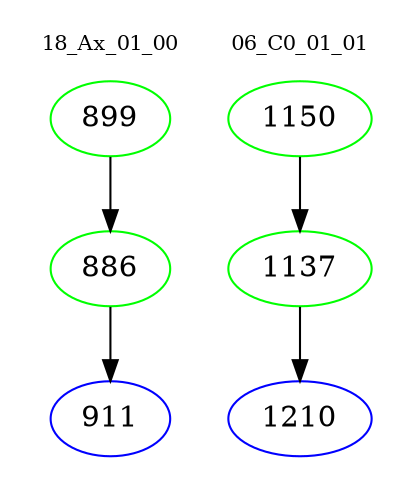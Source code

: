 digraph{
subgraph cluster_0 {
color = white
label = "18_Ax_01_00";
fontsize=10;
T0_899 [label="899", color="green"]
T0_899 -> T0_886 [color="black"]
T0_886 [label="886", color="green"]
T0_886 -> T0_911 [color="black"]
T0_911 [label="911", color="blue"]
}
subgraph cluster_1 {
color = white
label = "06_C0_01_01";
fontsize=10;
T1_1150 [label="1150", color="green"]
T1_1150 -> T1_1137 [color="black"]
T1_1137 [label="1137", color="green"]
T1_1137 -> T1_1210 [color="black"]
T1_1210 [label="1210", color="blue"]
}
}
